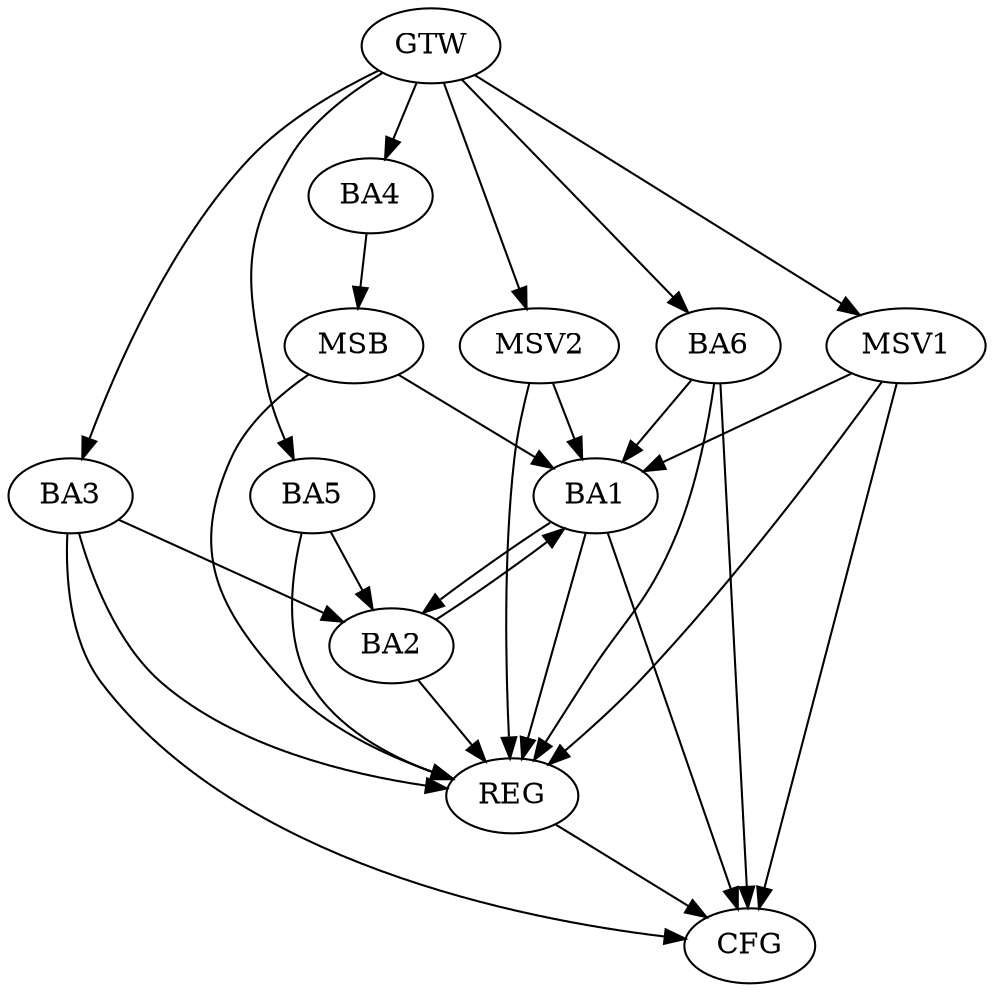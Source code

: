 strict digraph G {
  BA1 [ label="BA1" ];
  BA2 [ label="BA2" ];
  BA3 [ label="BA3" ];
  BA4 [ label="BA4" ];
  BA5 [ label="BA5" ];
  BA6 [ label="BA6" ];
  GTW [ label="GTW" ];
  REG [ label="REG" ];
  MSB [ label="MSB" ];
  CFG [ label="CFG" ];
  MSV1 [ label="MSV1" ];
  MSV2 [ label="MSV2" ];
  BA1 -> BA2;
  BA2 -> BA1;
  BA3 -> BA2;
  BA5 -> BA2;
  BA6 -> BA1;
  GTW -> BA3;
  GTW -> BA4;
  GTW -> BA5;
  GTW -> BA6;
  BA1 -> REG;
  BA2 -> REG;
  BA3 -> REG;
  BA5 -> REG;
  BA6 -> REG;
  BA4 -> MSB;
  MSB -> BA1;
  MSB -> REG;
  BA6 -> CFG;
  BA1 -> CFG;
  BA3 -> CFG;
  REG -> CFG;
  MSV1 -> BA1;
  GTW -> MSV1;
  MSV1 -> REG;
  MSV1 -> CFG;
  MSV2 -> BA1;
  GTW -> MSV2;
  MSV2 -> REG;
}
